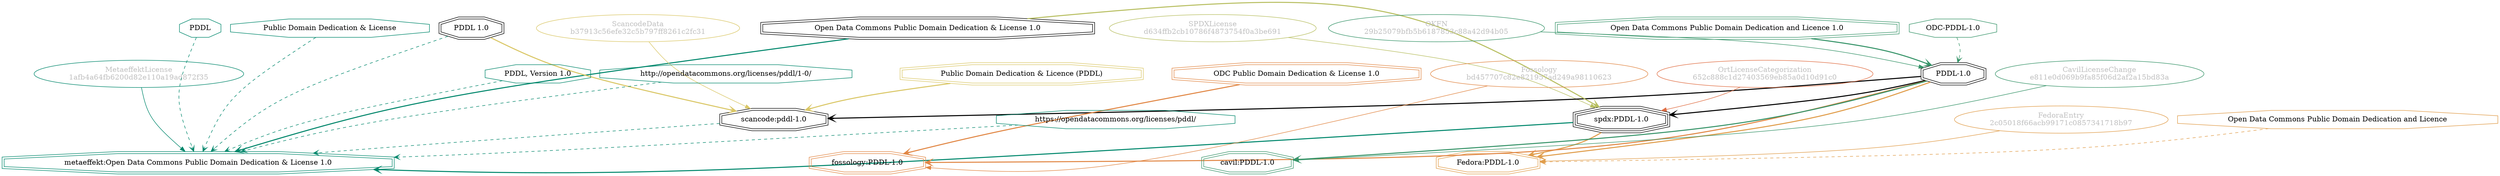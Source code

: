 strict digraph {
    node [shape=box];
    graph [splines=curved];
    3599 [label="SPDXLicense\nd634ffb2cb10786f4873754f0a3be691"
         ,fontcolor=gray
         ,color="#b8bf62"
         ,fillcolor="beige;1"
         ,shape=ellipse];
    3600 [label="spdx:PDDL-1.0"
         ,shape=tripleoctagon];
    3601 [label="PDDL-1.0"
         ,shape=doubleoctagon];
    3602 [label="Open Data Commons Public Domain Dedication & License 1.0"
         ,shape=doubleoctagon];
    8299 [label="FedoraEntry\n2c05018f66acb99171c0857341718b97"
         ,fontcolor=gray
         ,color="#e09d4b"
         ,fillcolor="beige;1"
         ,shape=ellipse];
    8300 [label="Fedora:PDDL-1.0"
         ,color="#e09d4b"
         ,shape=doubleoctagon];
    8301 [label="Open Data Commons Public Domain Dedication and Licence"
         ,color="#e09d4b"
         ,shape=octagon];
    22166 [label="ScancodeData\nb37913c56efe32c5b797ff8261c2fc31"
          ,fontcolor=gray
          ,color="#dac767"
          ,fillcolor="beige;1"
          ,shape=ellipse];
    22167 [label="scancode:pddl-1.0"
          ,shape=doubleoctagon];
    22168 [label="PDDL 1.0"
          ,shape=doubleoctagon];
    22169 [label="Public Domain Dedication & Licence (PDDL)"
          ,color="#dac767"
          ,shape=doubleoctagon];
    26973 [label="Fossology\nbd457707c82e821957ad249a98110623"
          ,fontcolor=gray
          ,color="#e18745"
          ,fillcolor="beige;1"
          ,shape=ellipse];
    26974 [label="fossology:PDDL-1.0"
          ,color="#e18745"
          ,shape=doubleoctagon];
    26975 [label="ODC Public Domain Dedication & License 1.0"
          ,color="#e18745"
          ,shape=doubleoctagon];
    28375 [label="OKFN\n29b25079bfb5b6187853c88a42d94b05"
          ,fontcolor=gray
          ,color="#379469"
          ,fillcolor="beige;1"
          ,shape=ellipse];
    28376 [label="Open Data Commons Public Domain Dedication and Licence 1.0"
          ,color="#379469"
          ,shape=doubleoctagon];
    28377 [label="ODC-PDDL-1.0"
          ,color="#379469"
          ,shape=octagon];
    35164 [label="OrtLicenseCategorization\n652c888c1d27403569eb85a0d10d91c0"
          ,fontcolor=gray
          ,color="#e06f45"
          ,fillcolor="beige;1"
          ,shape=ellipse];
    37392 [label="CavilLicenseChange\ne811e0d069b9fa85f06d2af2a15bd83a"
          ,fontcolor=gray
          ,color="#379469"
          ,fillcolor="beige;1"
          ,shape=ellipse];
    37393 [label="cavil:PDDL-1.0"
          ,color="#379469"
          ,shape=doubleoctagon];
    46734 [label="MetaeffektLicense\n1afb4a64fb6200d82e110a19ad872f35"
          ,fontcolor=gray
          ,color="#00876c"
          ,fillcolor="beige;1"
          ,shape=ellipse];
    46735 [label="metaeffekt:Open Data Commons Public Domain Dedication & License 1.0"
          ,color="#00876c"
          ,shape=doubleoctagon];
    46736 [label=PDDL
          ,color="#00876c"
          ,shape=octagon];
    46737 [label="PDDL, Version 1.0"
          ,color="#00876c"
          ,shape=octagon];
    46738 [label="Public Domain Dedication & License"
          ,color="#00876c"
          ,shape=octagon];
    46739 [label="http://opendatacommons.org/licenses/pddl/1-0/"
          ,color="#00876c"
          ,shape=octagon];
    46741 [label="https://opendatacommons.org/licenses/pddl/"
          ,color="#00876c"
          ,shape=octagon];
    3599 -> 3600 [weight=0.5
                 ,color="#b8bf62"];
    3600 -> 8300 [style=bold
                 ,arrowhead=vee
                 ,weight=0.7
                 ,color="#e09d4b"];
    3600 -> 46735 [style=bold
                  ,arrowhead=vee
                  ,weight=0.7
                  ,color="#00876c"];
    3601 -> 3600 [style=bold
                 ,arrowhead=vee
                 ,weight=0.7];
    3601 -> 8300 [style=bold
                 ,arrowhead=vee
                 ,weight=0.7
                 ,color="#e09d4b"];
    3601 -> 8300 [style=bold
                 ,arrowhead=vee
                 ,weight=0.7
                 ,color="#e09d4b"];
    3601 -> 22167 [style=bold
                  ,arrowhead=vee
                  ,weight=0.7];
    3601 -> 26974 [style=bold
                  ,arrowhead=vee
                  ,weight=0.7
                  ,color="#e18745"];
    3601 -> 37393 [style=bold
                  ,arrowhead=vee
                  ,weight=0.7
                  ,color="#379469"];
    3601 -> 37393 [style=bold
                  ,arrowhead=vee
                  ,weight=0.7
                  ,color="#379469"];
    3602 -> 3600 [style=bold
                 ,arrowhead=vee
                 ,weight=0.7
                 ,color="#b8bf62"];
    3602 -> 46735 [style=bold
                  ,arrowhead=vee
                  ,weight=0.7
                  ,color="#00876c"];
    8299 -> 8300 [weight=0.5
                 ,color="#e09d4b"];
    8301 -> 8300 [style=dashed
                 ,arrowhead=vee
                 ,weight=0.5
                 ,color="#e09d4b"];
    22166 -> 22167 [weight=0.5
                   ,color="#dac767"];
    22167 -> 46735 [style=dashed
                   ,arrowhead=vee
                   ,weight=0.5
                   ,color="#00876c"];
    22168 -> 22167 [style=bold
                   ,arrowhead=vee
                   ,weight=0.7
                   ,color="#dac767"];
    22168 -> 46735 [style=dashed
                   ,arrowhead=vee
                   ,weight=0.5
                   ,color="#00876c"];
    22169 -> 22167 [style=bold
                   ,arrowhead=vee
                   ,weight=0.7
                   ,color="#dac767"];
    26973 -> 26974 [weight=0.5
                   ,color="#e18745"];
    26975 -> 26974 [style=bold
                   ,arrowhead=vee
                   ,weight=0.7
                   ,color="#e18745"];
    28375 -> 3601 [weight=0.5
                  ,color="#379469"];
    28376 -> 3601 [style=bold
                  ,arrowhead=vee
                  ,weight=0.7
                  ,color="#379469"];
    28377 -> 3601 [style=dashed
                  ,arrowhead=vee
                  ,weight=0.5
                  ,color="#379469"];
    35164 -> 3600 [weight=0.5
                  ,color="#e06f45"];
    37392 -> 37393 [weight=0.5
                   ,color="#379469"];
    46734 -> 46735 [weight=0.5
                   ,color="#00876c"];
    46736 -> 46735 [style=dashed
                   ,arrowhead=vee
                   ,weight=0.5
                   ,color="#00876c"];
    46737 -> 46735 [style=dashed
                   ,arrowhead=vee
                   ,weight=0.5
                   ,color="#00876c"];
    46738 -> 46735 [style=dashed
                   ,arrowhead=vee
                   ,weight=0.5
                   ,color="#00876c"];
    46739 -> 46735 [style=dashed
                   ,arrowhead=vee
                   ,weight=0.5
                   ,color="#00876c"];
    46741 -> 46735 [style=dashed
                   ,arrowhead=vee
                   ,weight=0.5
                   ,color="#00876c"];
}
